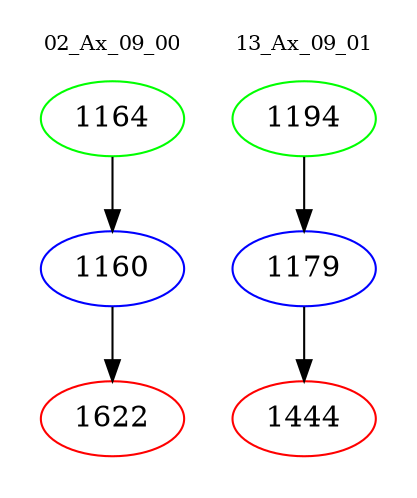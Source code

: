 digraph{
subgraph cluster_0 {
color = white
label = "02_Ax_09_00";
fontsize=10;
T0_1164 [label="1164", color="green"]
T0_1164 -> T0_1160 [color="black"]
T0_1160 [label="1160", color="blue"]
T0_1160 -> T0_1622 [color="black"]
T0_1622 [label="1622", color="red"]
}
subgraph cluster_1 {
color = white
label = "13_Ax_09_01";
fontsize=10;
T1_1194 [label="1194", color="green"]
T1_1194 -> T1_1179 [color="black"]
T1_1179 [label="1179", color="blue"]
T1_1179 -> T1_1444 [color="black"]
T1_1444 [label="1444", color="red"]
}
}
